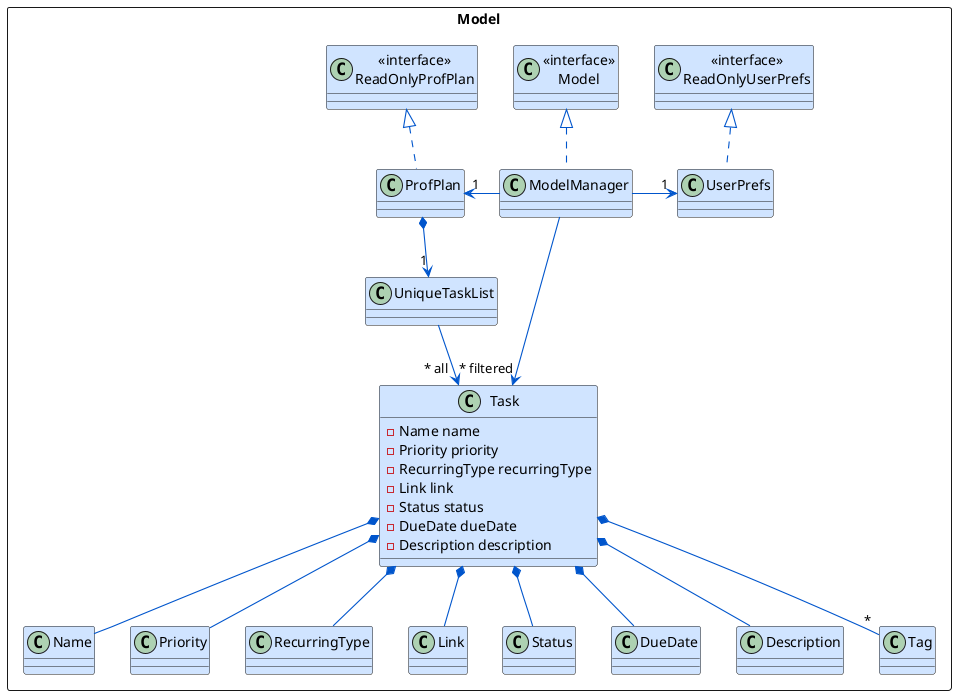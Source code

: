 @startuml
!define MODEL_COLOR #0055CC
!define BACKGROUND_COLOR #D0E4FF

skinparam arrowThickness 1.1
skinparam arrowColor MODEL_COLOR
skinparam classBackgroundColor BACKGROUND_COLOR

Package Model as ModelPackage <<Rectangle>> {
    Class "<<interface>>\nReadOnlyProfPlan" as ReadOnlyProfPlan
    Class "<<interface>>\nReadOnlyUserPrefs" as ReadOnlyUserPrefs
    Class "<<interface>>\nModel" as Model
    Class ProfPlan
    Class ModelManager
    Class UserPrefs

    Class UniqueTaskList
    Class Task {
        - Name name
        - Priority priority
        - RecurringType recurringType
        - Link link
        - Status status
        - DueDate dueDate
        - Description description
    }

    Class Name
    Class Priority
    Class RecurringType
    Class Link
    Class Status
    Class DueDate
    Class Description
    Class Tag
}


ReadOnlyProfPlan <|.. ProfPlan
Model <|.. ModelManager
ReadOnlyUserPrefs <|.. UserPrefs

ModelManager -left-> "1" ProfPlan
ModelManager -right-> "1" UserPrefs
ModelManager --> "~* filtered" Task

ProfPlan *--> "1" UniqueTaskList
UniqueTaskList --> "~* all  " Task

Task *-- Name
Task *-- Priority
Task *-- RecurringType
Task *-- Link
Task *-- Status
Task *-- DueDate
Task *-- Description
Task *-- "*" Tag

@enduml
